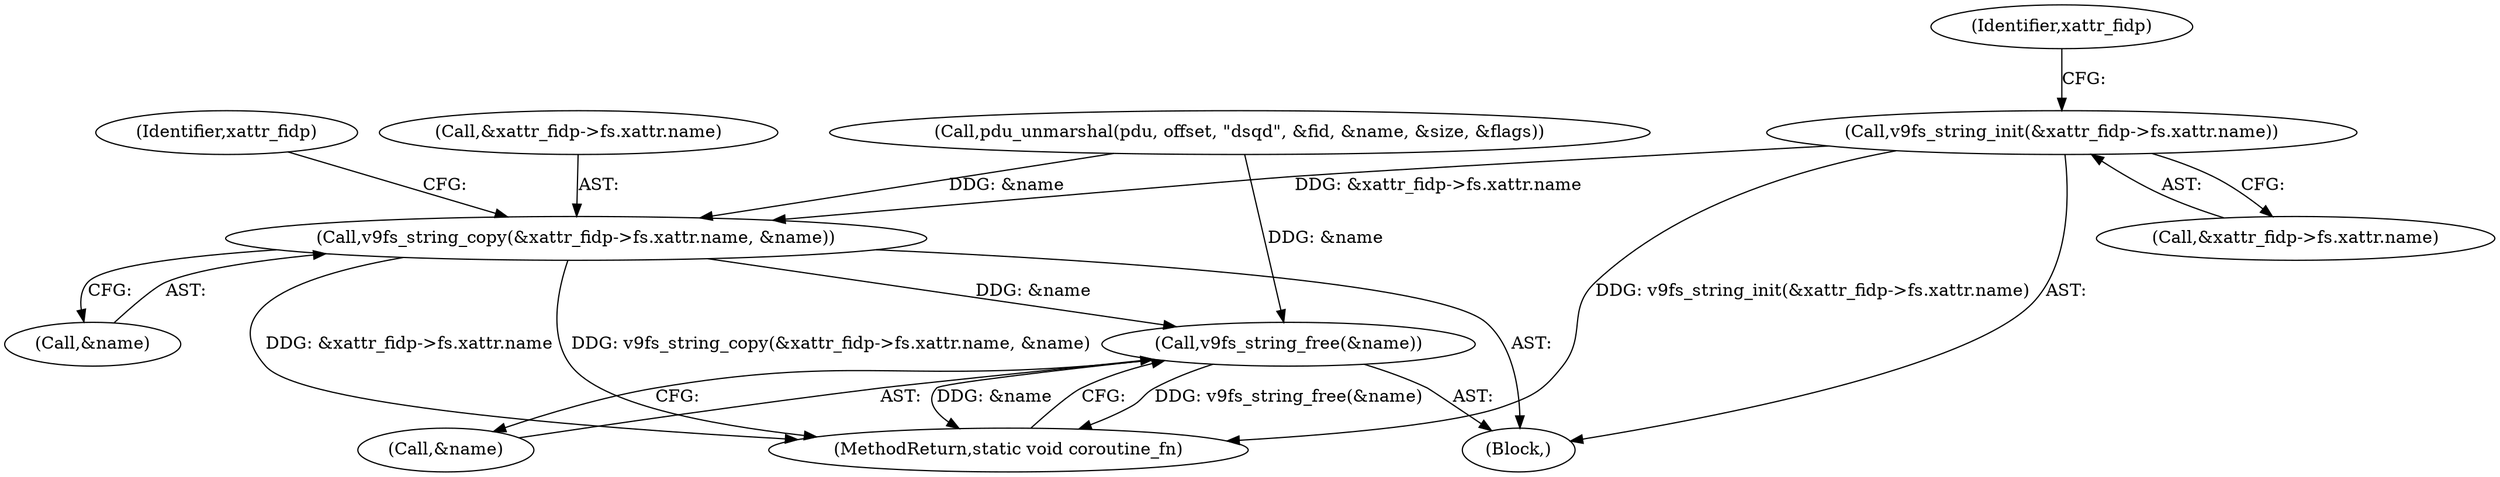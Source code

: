 digraph "0_qemu_eb687602853b4ae656e9236ee4222609f3a6887d@pointer" {
"1000208" [label="(Call,v9fs_string_init(&xattr_fidp->fs.xattr.name))"];
"1000217" [label="(Call,v9fs_string_copy(&xattr_fidp->fs.xattr.name, &name))"];
"1000248" [label="(Call,v9fs_string_free(&name))"];
"1000208" [label="(Call,v9fs_string_init(&xattr_fidp->fs.xattr.name))"];
"1000218" [label="(Call,&xattr_fidp->fs.xattr.name)"];
"1000226" [label="(Call,&name)"];
"1000217" [label="(Call,v9fs_string_copy(&xattr_fidp->fs.xattr.name, &name))"];
"1000127" [label="(Call,pdu_unmarshal(pdu, offset, \"dsqd\", &fid, &name, &size, &flags))"];
"1000232" [label="(Identifier,xattr_fidp)"];
"1000251" [label="(MethodReturn,static void coroutine_fn)"];
"1000248" [label="(Call,v9fs_string_free(&name))"];
"1000222" [label="(Identifier,xattr_fidp)"];
"1000209" [label="(Call,&xattr_fidp->fs.xattr.name)"];
"1000103" [label="(Block,)"];
"1000249" [label="(Call,&name)"];
"1000208" -> "1000103"  [label="AST: "];
"1000208" -> "1000209"  [label="CFG: "];
"1000209" -> "1000208"  [label="AST: "];
"1000222" -> "1000208"  [label="CFG: "];
"1000208" -> "1000251"  [label="DDG: v9fs_string_init(&xattr_fidp->fs.xattr.name)"];
"1000208" -> "1000217"  [label="DDG: &xattr_fidp->fs.xattr.name"];
"1000217" -> "1000103"  [label="AST: "];
"1000217" -> "1000226"  [label="CFG: "];
"1000218" -> "1000217"  [label="AST: "];
"1000226" -> "1000217"  [label="AST: "];
"1000232" -> "1000217"  [label="CFG: "];
"1000217" -> "1000251"  [label="DDG: v9fs_string_copy(&xattr_fidp->fs.xattr.name, &name)"];
"1000217" -> "1000251"  [label="DDG: &xattr_fidp->fs.xattr.name"];
"1000127" -> "1000217"  [label="DDG: &name"];
"1000217" -> "1000248"  [label="DDG: &name"];
"1000248" -> "1000103"  [label="AST: "];
"1000248" -> "1000249"  [label="CFG: "];
"1000249" -> "1000248"  [label="AST: "];
"1000251" -> "1000248"  [label="CFG: "];
"1000248" -> "1000251"  [label="DDG: v9fs_string_free(&name)"];
"1000248" -> "1000251"  [label="DDG: &name"];
"1000127" -> "1000248"  [label="DDG: &name"];
}

